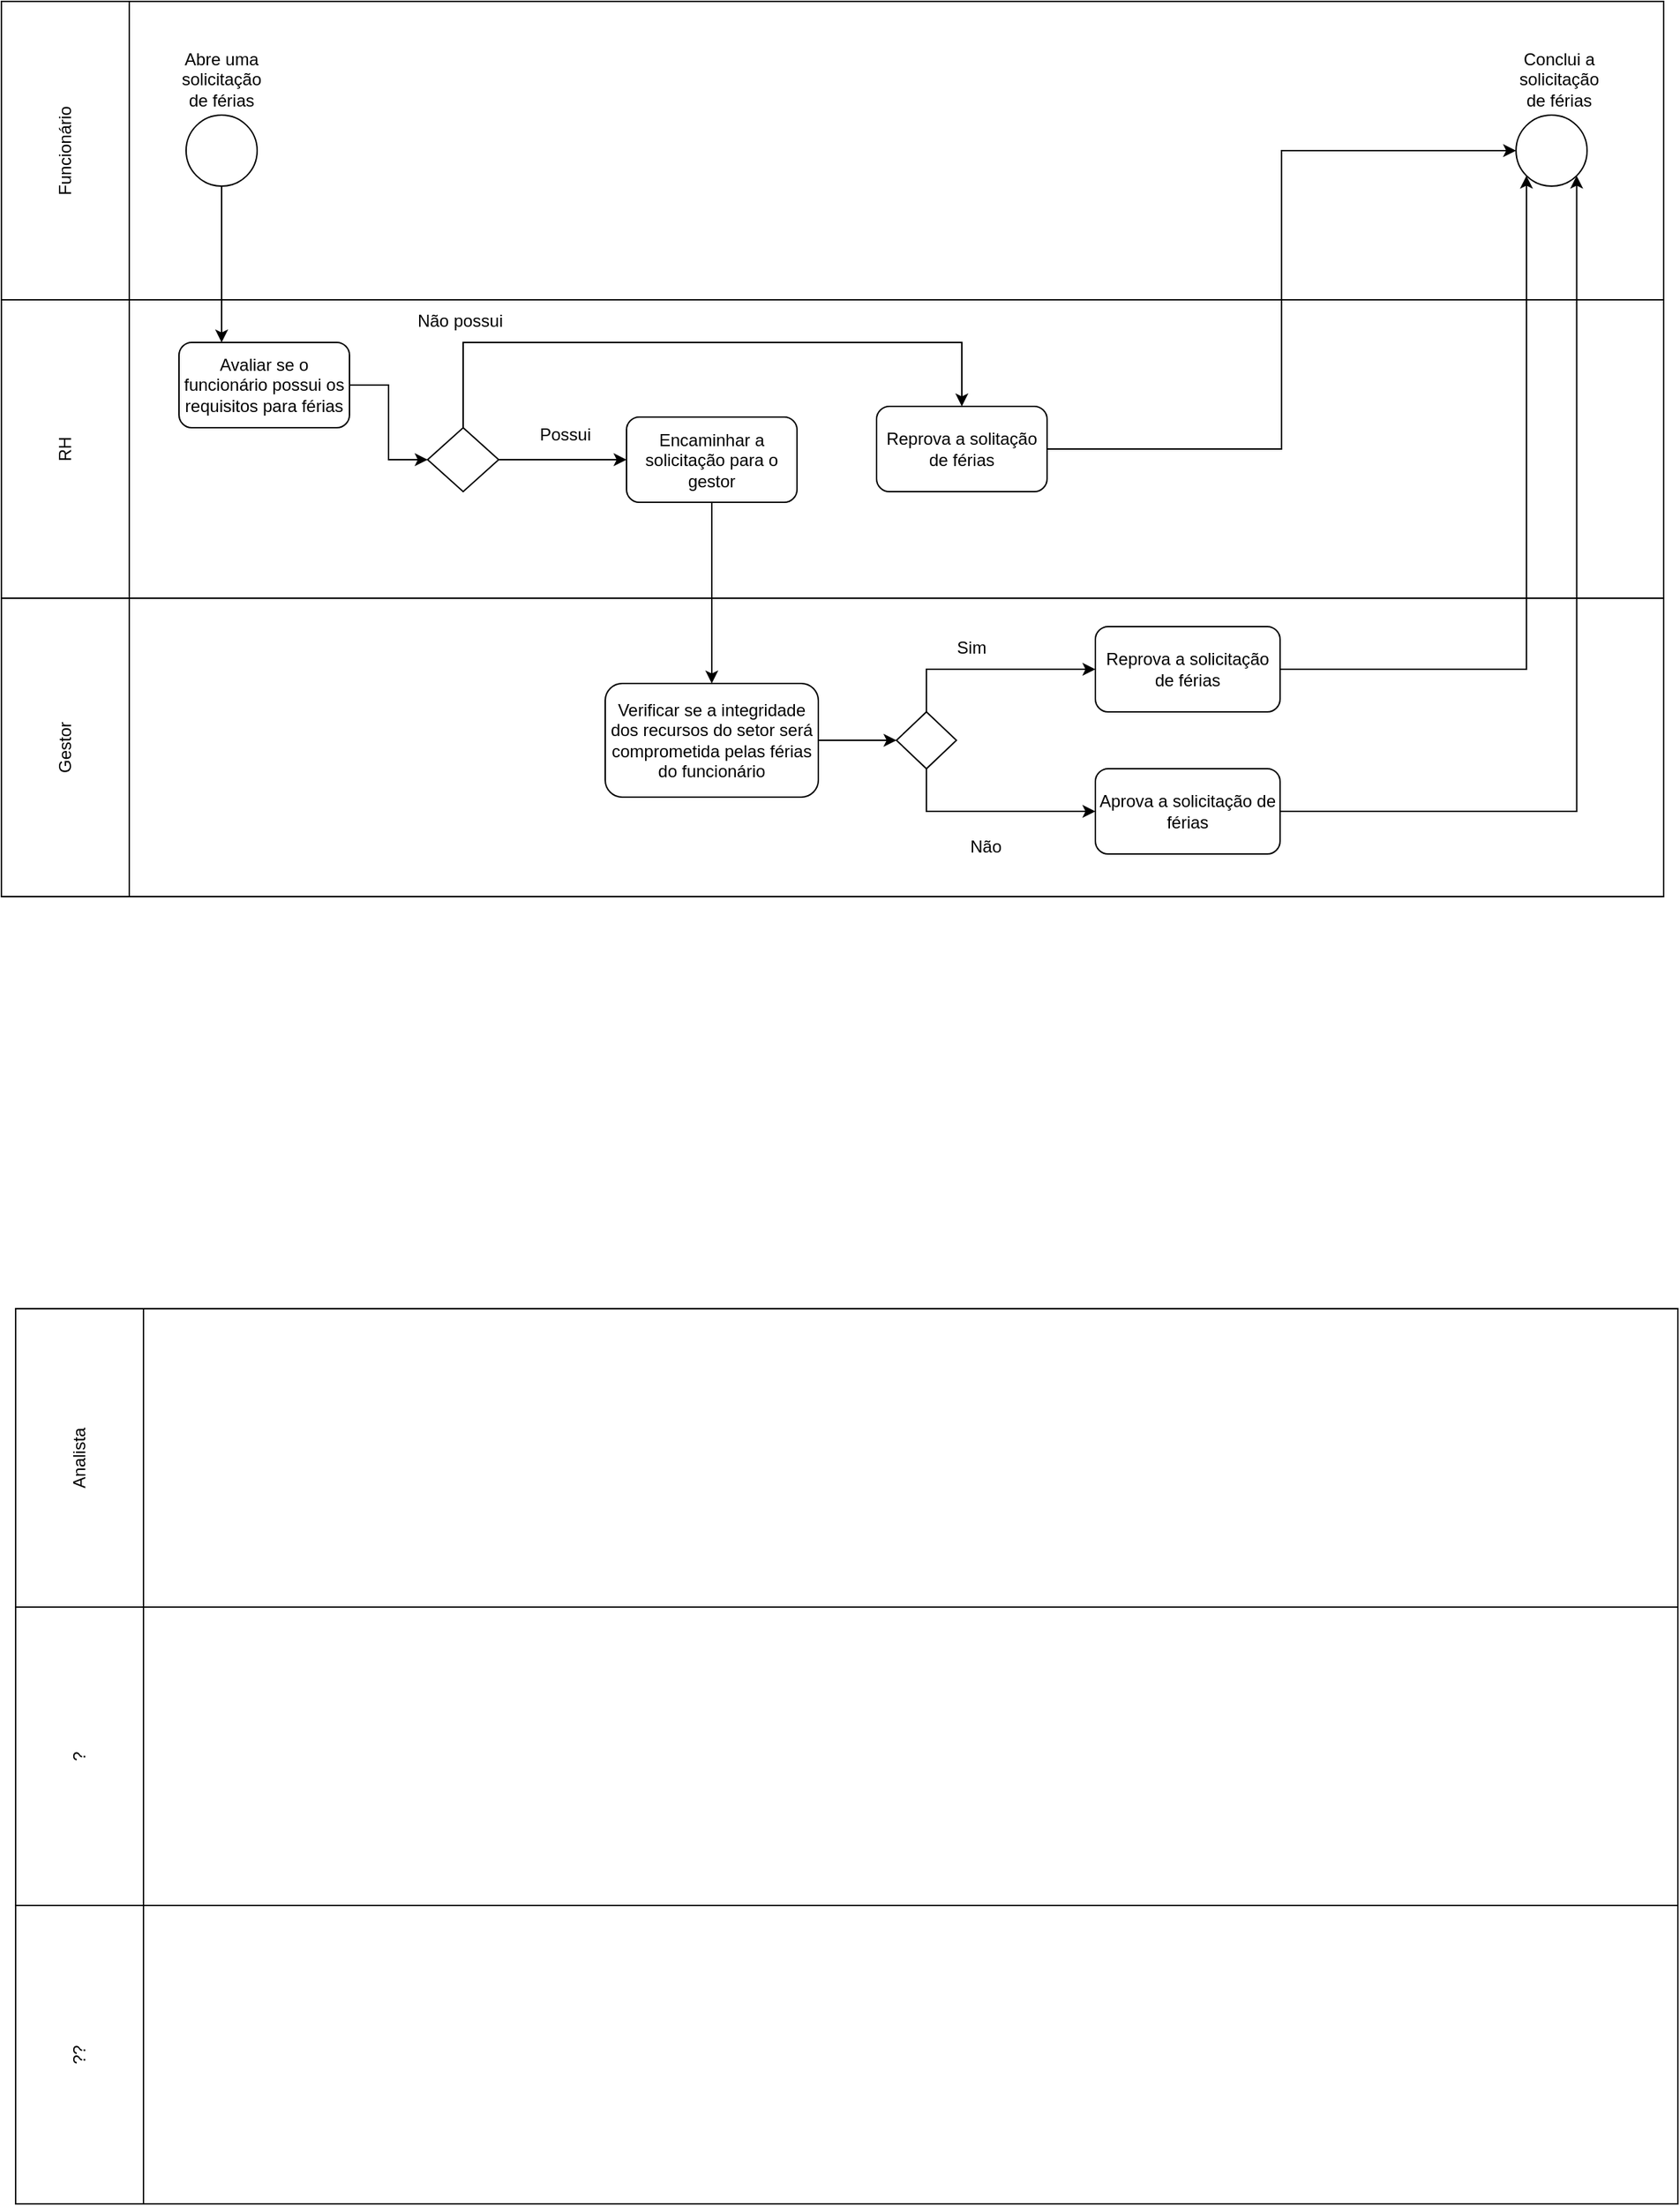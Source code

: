 <mxfile version="24.2.2" type="device">
  <diagram name="Página-1" id="gU2xPshbsteaA3s3AzCK">
    <mxGraphModel dx="1086" dy="558" grid="1" gridSize="10" guides="1" tooltips="1" connect="1" arrows="1" fold="1" page="1" pageScale="1" pageWidth="827" pageHeight="1169" math="0" shadow="0">
      <root>
        <mxCell id="0" />
        <mxCell id="1" parent="0" />
        <mxCell id="GmlZrARqhWUZiwIW42ie-32" value="" style="group" vertex="1" connectable="0" parent="1">
          <mxGeometry x="20" y="60" width="1170" height="630" as="geometry" />
        </mxCell>
        <mxCell id="GmlZrARqhWUZiwIW42ie-3" value="" style="rounded=0;whiteSpace=wrap;html=1;" vertex="1" parent="GmlZrARqhWUZiwIW42ie-32">
          <mxGeometry y="210" width="1170" height="210" as="geometry" />
        </mxCell>
        <mxCell id="GmlZrARqhWUZiwIW42ie-2" value="" style="rounded=0;whiteSpace=wrap;html=1;" vertex="1" parent="GmlZrARqhWUZiwIW42ie-32">
          <mxGeometry width="1170" height="210" as="geometry" />
        </mxCell>
        <mxCell id="GmlZrARqhWUZiwIW42ie-4" value="" style="rounded=0;whiteSpace=wrap;html=1;" vertex="1" parent="GmlZrARqhWUZiwIW42ie-32">
          <mxGeometry y="420" width="1170" height="210" as="geometry" />
        </mxCell>
        <mxCell id="GmlZrARqhWUZiwIW42ie-20" value="" style="ellipse;whiteSpace=wrap;html=1;aspect=fixed;" vertex="1" parent="GmlZrARqhWUZiwIW42ie-32">
          <mxGeometry x="1066.099" y="80" width="50" height="50" as="geometry" />
        </mxCell>
        <mxCell id="GmlZrARqhWUZiwIW42ie-21" value="Conclui a solicitação de férias" style="text;html=1;align=center;verticalAlign=middle;whiteSpace=wrap;rounded=0;" vertex="1" parent="GmlZrARqhWUZiwIW42ie-32">
          <mxGeometry x="1060.005" y="40" width="73.125" height="30" as="geometry" />
        </mxCell>
        <mxCell id="GmlZrARqhWUZiwIW42ie-36" style="edgeStyle=orthogonalEdgeStyle;rounded=0;orthogonalLoop=1;jettySize=auto;html=1;exitX=0.5;exitY=1;exitDx=0;exitDy=0;entryX=0;entryY=0.5;entryDx=0;entryDy=0;" edge="1" parent="GmlZrARqhWUZiwIW42ie-32" source="GmlZrARqhWUZiwIW42ie-31" target="GmlZrARqhWUZiwIW42ie-34">
          <mxGeometry relative="1" as="geometry" />
        </mxCell>
        <mxCell id="GmlZrARqhWUZiwIW42ie-37" style="edgeStyle=orthogonalEdgeStyle;rounded=0;orthogonalLoop=1;jettySize=auto;html=1;exitX=0.5;exitY=0;exitDx=0;exitDy=0;entryX=0;entryY=0.5;entryDx=0;entryDy=0;" edge="1" parent="GmlZrARqhWUZiwIW42ie-32" source="GmlZrARqhWUZiwIW42ie-31" target="GmlZrARqhWUZiwIW42ie-35">
          <mxGeometry relative="1" as="geometry" />
        </mxCell>
        <mxCell id="GmlZrARqhWUZiwIW42ie-31" value="" style="rhombus;whiteSpace=wrap;html=1;" vertex="1" parent="GmlZrARqhWUZiwIW42ie-32">
          <mxGeometry x="630" y="500" width="42.19" height="40" as="geometry" />
        </mxCell>
        <mxCell id="GmlZrARqhWUZiwIW42ie-42" style="edgeStyle=orthogonalEdgeStyle;rounded=0;orthogonalLoop=1;jettySize=auto;html=1;exitX=1;exitY=0.5;exitDx=0;exitDy=0;entryX=1;entryY=1;entryDx=0;entryDy=0;" edge="1" parent="GmlZrARqhWUZiwIW42ie-32" source="GmlZrARqhWUZiwIW42ie-34" target="GmlZrARqhWUZiwIW42ie-20">
          <mxGeometry relative="1" as="geometry">
            <mxPoint x="1064.999" y="550" as="targetPoint" />
          </mxGeometry>
        </mxCell>
        <mxCell id="GmlZrARqhWUZiwIW42ie-34" value="Aprova a solicitação de férias" style="rounded=1;whiteSpace=wrap;html=1;" vertex="1" parent="GmlZrARqhWUZiwIW42ie-32">
          <mxGeometry x="770" y="540" width="130" height="60" as="geometry" />
        </mxCell>
        <mxCell id="GmlZrARqhWUZiwIW42ie-104" style="edgeStyle=orthogonalEdgeStyle;rounded=0;orthogonalLoop=1;jettySize=auto;html=1;entryX=0;entryY=1;entryDx=0;entryDy=0;" edge="1" parent="GmlZrARqhWUZiwIW42ie-32" source="GmlZrARqhWUZiwIW42ie-35" target="GmlZrARqhWUZiwIW42ie-20">
          <mxGeometry relative="1" as="geometry">
            <mxPoint x="1039.999" y="525" as="targetPoint" />
          </mxGeometry>
        </mxCell>
        <mxCell id="GmlZrARqhWUZiwIW42ie-35" value="Reprova a solicitação de férias" style="rounded=1;whiteSpace=wrap;html=1;" vertex="1" parent="GmlZrARqhWUZiwIW42ie-32">
          <mxGeometry x="770" y="440" width="130" height="60" as="geometry" />
        </mxCell>
        <mxCell id="GmlZrARqhWUZiwIW42ie-38" value="Sim" style="text;html=1;align=center;verticalAlign=middle;whiteSpace=wrap;rounded=0;" vertex="1" parent="GmlZrARqhWUZiwIW42ie-32">
          <mxGeometry x="640" y="440" width="86" height="30" as="geometry" />
        </mxCell>
        <mxCell id="GmlZrARqhWUZiwIW42ie-39" value="Não" style="text;html=1;align=center;verticalAlign=middle;whiteSpace=wrap;rounded=0;" vertex="1" parent="GmlZrARqhWUZiwIW42ie-32">
          <mxGeometry x="650" y="580" width="86" height="30" as="geometry" />
        </mxCell>
        <mxCell id="GmlZrARqhWUZiwIW42ie-46" style="edgeStyle=orthogonalEdgeStyle;rounded=0;orthogonalLoop=1;jettySize=auto;html=1;exitX=1;exitY=0.5;exitDx=0;exitDy=0;entryX=0;entryY=0.5;entryDx=0;entryDy=0;" edge="1" parent="GmlZrARqhWUZiwIW42ie-32" source="GmlZrARqhWUZiwIW42ie-44" target="GmlZrARqhWUZiwIW42ie-20">
          <mxGeometry relative="1" as="geometry" />
        </mxCell>
        <mxCell id="GmlZrARqhWUZiwIW42ie-44" value="Reprova a solitação de férias" style="rounded=1;whiteSpace=wrap;html=1;" vertex="1" parent="GmlZrARqhWUZiwIW42ie-32">
          <mxGeometry x="616" y="285" width="120" height="60" as="geometry" />
        </mxCell>
        <mxCell id="GmlZrARqhWUZiwIW42ie-5" value="" style="rounded=0;whiteSpace=wrap;html=1;" vertex="1" parent="1">
          <mxGeometry x="20" y="480" width="90" height="210" as="geometry" />
        </mxCell>
        <mxCell id="GmlZrARqhWUZiwIW42ie-6" value="" style="rounded=0;whiteSpace=wrap;html=1;" vertex="1" parent="1">
          <mxGeometry x="20" y="270" width="90" height="210" as="geometry" />
        </mxCell>
        <mxCell id="GmlZrARqhWUZiwIW42ie-7" value="" style="rounded=0;whiteSpace=wrap;html=1;" vertex="1" parent="1">
          <mxGeometry x="20" y="60" width="90" height="210" as="geometry" />
        </mxCell>
        <mxCell id="GmlZrARqhWUZiwIW42ie-8" value="Gestor" style="text;html=1;align=center;verticalAlign=middle;whiteSpace=wrap;rounded=0;rotation=-90;" vertex="1" parent="1">
          <mxGeometry x="35" y="570" width="60" height="30" as="geometry" />
        </mxCell>
        <mxCell id="GmlZrARqhWUZiwIW42ie-9" value="RH" style="text;html=1;align=center;verticalAlign=middle;whiteSpace=wrap;rounded=0;rotation=-90;" vertex="1" parent="1">
          <mxGeometry x="35" y="360" width="60" height="30" as="geometry" />
        </mxCell>
        <mxCell id="GmlZrARqhWUZiwIW42ie-10" value="Funcionário" style="text;html=1;align=center;verticalAlign=middle;whiteSpace=wrap;rounded=0;rotation=-90;" vertex="1" parent="1">
          <mxGeometry x="35" y="150" width="60" height="30" as="geometry" />
        </mxCell>
        <mxCell id="GmlZrARqhWUZiwIW42ie-16" style="edgeStyle=orthogonalEdgeStyle;rounded=0;orthogonalLoop=1;jettySize=auto;html=1;entryX=0.25;entryY=0;entryDx=0;entryDy=0;" edge="1" parent="1" source="GmlZrARqhWUZiwIW42ie-11" target="GmlZrARqhWUZiwIW42ie-15">
          <mxGeometry relative="1" as="geometry" />
        </mxCell>
        <mxCell id="GmlZrARqhWUZiwIW42ie-11" value="" style="ellipse;whiteSpace=wrap;html=1;aspect=fixed;" vertex="1" parent="1">
          <mxGeometry x="150" y="140" width="50" height="50" as="geometry" />
        </mxCell>
        <mxCell id="GmlZrARqhWUZiwIW42ie-12" value="Abre uma solicitação de férias" style="text;html=1;align=center;verticalAlign=middle;whiteSpace=wrap;rounded=0;" vertex="1" parent="1">
          <mxGeometry x="145" y="100" width="60" height="30" as="geometry" />
        </mxCell>
        <mxCell id="GmlZrARqhWUZiwIW42ie-18" style="edgeStyle=orthogonalEdgeStyle;rounded=0;orthogonalLoop=1;jettySize=auto;html=1;entryX=0;entryY=0.5;entryDx=0;entryDy=0;" edge="1" parent="1" source="GmlZrARqhWUZiwIW42ie-15" target="GmlZrARqhWUZiwIW42ie-17">
          <mxGeometry relative="1" as="geometry" />
        </mxCell>
        <mxCell id="GmlZrARqhWUZiwIW42ie-15" value="Avaliar se o funcionário possui os requisitos para férias" style="rounded=1;whiteSpace=wrap;html=1;" vertex="1" parent="1">
          <mxGeometry x="145" y="300" width="120" height="60" as="geometry" />
        </mxCell>
        <mxCell id="GmlZrARqhWUZiwIW42ie-28" style="edgeStyle=orthogonalEdgeStyle;rounded=0;orthogonalLoop=1;jettySize=auto;html=1;exitX=1;exitY=0.5;exitDx=0;exitDy=0;entryX=0;entryY=0.5;entryDx=0;entryDy=0;" edge="1" parent="1" source="GmlZrARqhWUZiwIW42ie-17" target="GmlZrARqhWUZiwIW42ie-19">
          <mxGeometry relative="1" as="geometry" />
        </mxCell>
        <mxCell id="GmlZrARqhWUZiwIW42ie-45" style="edgeStyle=orthogonalEdgeStyle;rounded=0;orthogonalLoop=1;jettySize=auto;html=1;exitX=0.5;exitY=0;exitDx=0;exitDy=0;entryX=0.5;entryY=0;entryDx=0;entryDy=0;" edge="1" parent="1" source="GmlZrARqhWUZiwIW42ie-17" target="GmlZrARqhWUZiwIW42ie-44">
          <mxGeometry relative="1" as="geometry">
            <Array as="points">
              <mxPoint x="345" y="300" />
              <mxPoint x="696" y="300" />
            </Array>
          </mxGeometry>
        </mxCell>
        <mxCell id="GmlZrARqhWUZiwIW42ie-17" value="" style="rhombus;whiteSpace=wrap;html=1;" vertex="1" parent="1">
          <mxGeometry x="320" y="360" width="50" height="45" as="geometry" />
        </mxCell>
        <mxCell id="GmlZrARqhWUZiwIW42ie-30" style="edgeStyle=orthogonalEdgeStyle;rounded=0;orthogonalLoop=1;jettySize=auto;html=1;exitX=0.5;exitY=1;exitDx=0;exitDy=0;entryX=0.5;entryY=0;entryDx=0;entryDy=0;" edge="1" parent="1" source="GmlZrARqhWUZiwIW42ie-19" target="GmlZrARqhWUZiwIW42ie-29">
          <mxGeometry relative="1" as="geometry" />
        </mxCell>
        <mxCell id="GmlZrARqhWUZiwIW42ie-19" value="Encaminhar a solicitação para o gestor" style="rounded=1;whiteSpace=wrap;html=1;" vertex="1" parent="1">
          <mxGeometry x="460" y="352.5" width="120" height="60" as="geometry" />
        </mxCell>
        <mxCell id="GmlZrARqhWUZiwIW42ie-23" value="Não possui" style="text;html=1;align=center;verticalAlign=middle;whiteSpace=wrap;rounded=0;" vertex="1" parent="1">
          <mxGeometry x="300" y="270" width="86" height="30" as="geometry" />
        </mxCell>
        <mxCell id="GmlZrARqhWUZiwIW42ie-26" value="P&lt;span style=&quot;background-color: initial;&quot;&gt;ossui&lt;/span&gt;" style="text;html=1;align=center;verticalAlign=middle;whiteSpace=wrap;rounded=0;" vertex="1" parent="1">
          <mxGeometry x="374" y="350" width="86" height="30" as="geometry" />
        </mxCell>
        <mxCell id="GmlZrARqhWUZiwIW42ie-33" style="edgeStyle=orthogonalEdgeStyle;rounded=0;orthogonalLoop=1;jettySize=auto;html=1;exitX=1;exitY=0.5;exitDx=0;exitDy=0;entryX=0;entryY=0.5;entryDx=0;entryDy=0;" edge="1" parent="1" source="GmlZrARqhWUZiwIW42ie-29" target="GmlZrARqhWUZiwIW42ie-31">
          <mxGeometry relative="1" as="geometry" />
        </mxCell>
        <mxCell id="GmlZrARqhWUZiwIW42ie-29" value="Verificar se a integridade dos recursos do setor será comprometida pelas férias do funcionário" style="rounded=1;whiteSpace=wrap;html=1;" vertex="1" parent="1">
          <mxGeometry x="445" y="540" width="150" height="80" as="geometry" />
        </mxCell>
        <mxCell id="GmlZrARqhWUZiwIW42ie-106" value="" style="group" vertex="1" connectable="0" parent="1">
          <mxGeometry x="30" y="980" width="1170" height="630" as="geometry" />
        </mxCell>
        <mxCell id="GmlZrARqhWUZiwIW42ie-107" value="" style="rounded=0;whiteSpace=wrap;html=1;" vertex="1" parent="GmlZrARqhWUZiwIW42ie-106">
          <mxGeometry y="210" width="1170" height="210" as="geometry" />
        </mxCell>
        <mxCell id="GmlZrARqhWUZiwIW42ie-108" value="" style="rounded=0;whiteSpace=wrap;html=1;" vertex="1" parent="GmlZrARqhWUZiwIW42ie-106">
          <mxGeometry width="1170" height="210" as="geometry" />
        </mxCell>
        <mxCell id="GmlZrARqhWUZiwIW42ie-109" value="" style="rounded=0;whiteSpace=wrap;html=1;" vertex="1" parent="GmlZrARqhWUZiwIW42ie-106">
          <mxGeometry y="420" width="1170" height="210" as="geometry" />
        </mxCell>
        <mxCell id="GmlZrARqhWUZiwIW42ie-123" value="" style="rounded=0;whiteSpace=wrap;html=1;" vertex="1" parent="GmlZrARqhWUZiwIW42ie-106">
          <mxGeometry width="90" height="210" as="geometry" />
        </mxCell>
        <mxCell id="GmlZrARqhWUZiwIW42ie-124" value="Analista" style="text;html=1;align=center;verticalAlign=middle;whiteSpace=wrap;rounded=0;rotation=-90;" vertex="1" parent="GmlZrARqhWUZiwIW42ie-106">
          <mxGeometry x="15" y="90" width="60" height="30" as="geometry" />
        </mxCell>
        <mxCell id="GmlZrARqhWUZiwIW42ie-125" value="" style="rounded=0;whiteSpace=wrap;html=1;" vertex="1" parent="GmlZrARqhWUZiwIW42ie-106">
          <mxGeometry y="210" width="90" height="210" as="geometry" />
        </mxCell>
        <mxCell id="GmlZrARqhWUZiwIW42ie-126" value="?" style="text;html=1;align=center;verticalAlign=middle;whiteSpace=wrap;rounded=0;rotation=-90;" vertex="1" parent="GmlZrARqhWUZiwIW42ie-106">
          <mxGeometry x="15" y="300" width="60" height="30" as="geometry" />
        </mxCell>
        <mxCell id="GmlZrARqhWUZiwIW42ie-127" value="" style="rounded=0;whiteSpace=wrap;html=1;" vertex="1" parent="GmlZrARqhWUZiwIW42ie-106">
          <mxGeometry y="420" width="90" height="210" as="geometry" />
        </mxCell>
        <mxCell id="GmlZrARqhWUZiwIW42ie-128" value="??" style="text;html=1;align=center;verticalAlign=middle;whiteSpace=wrap;rounded=0;rotation=-90;" vertex="1" parent="GmlZrARqhWUZiwIW42ie-106">
          <mxGeometry x="15" y="510" width="60" height="30" as="geometry" />
        </mxCell>
      </root>
    </mxGraphModel>
  </diagram>
</mxfile>
